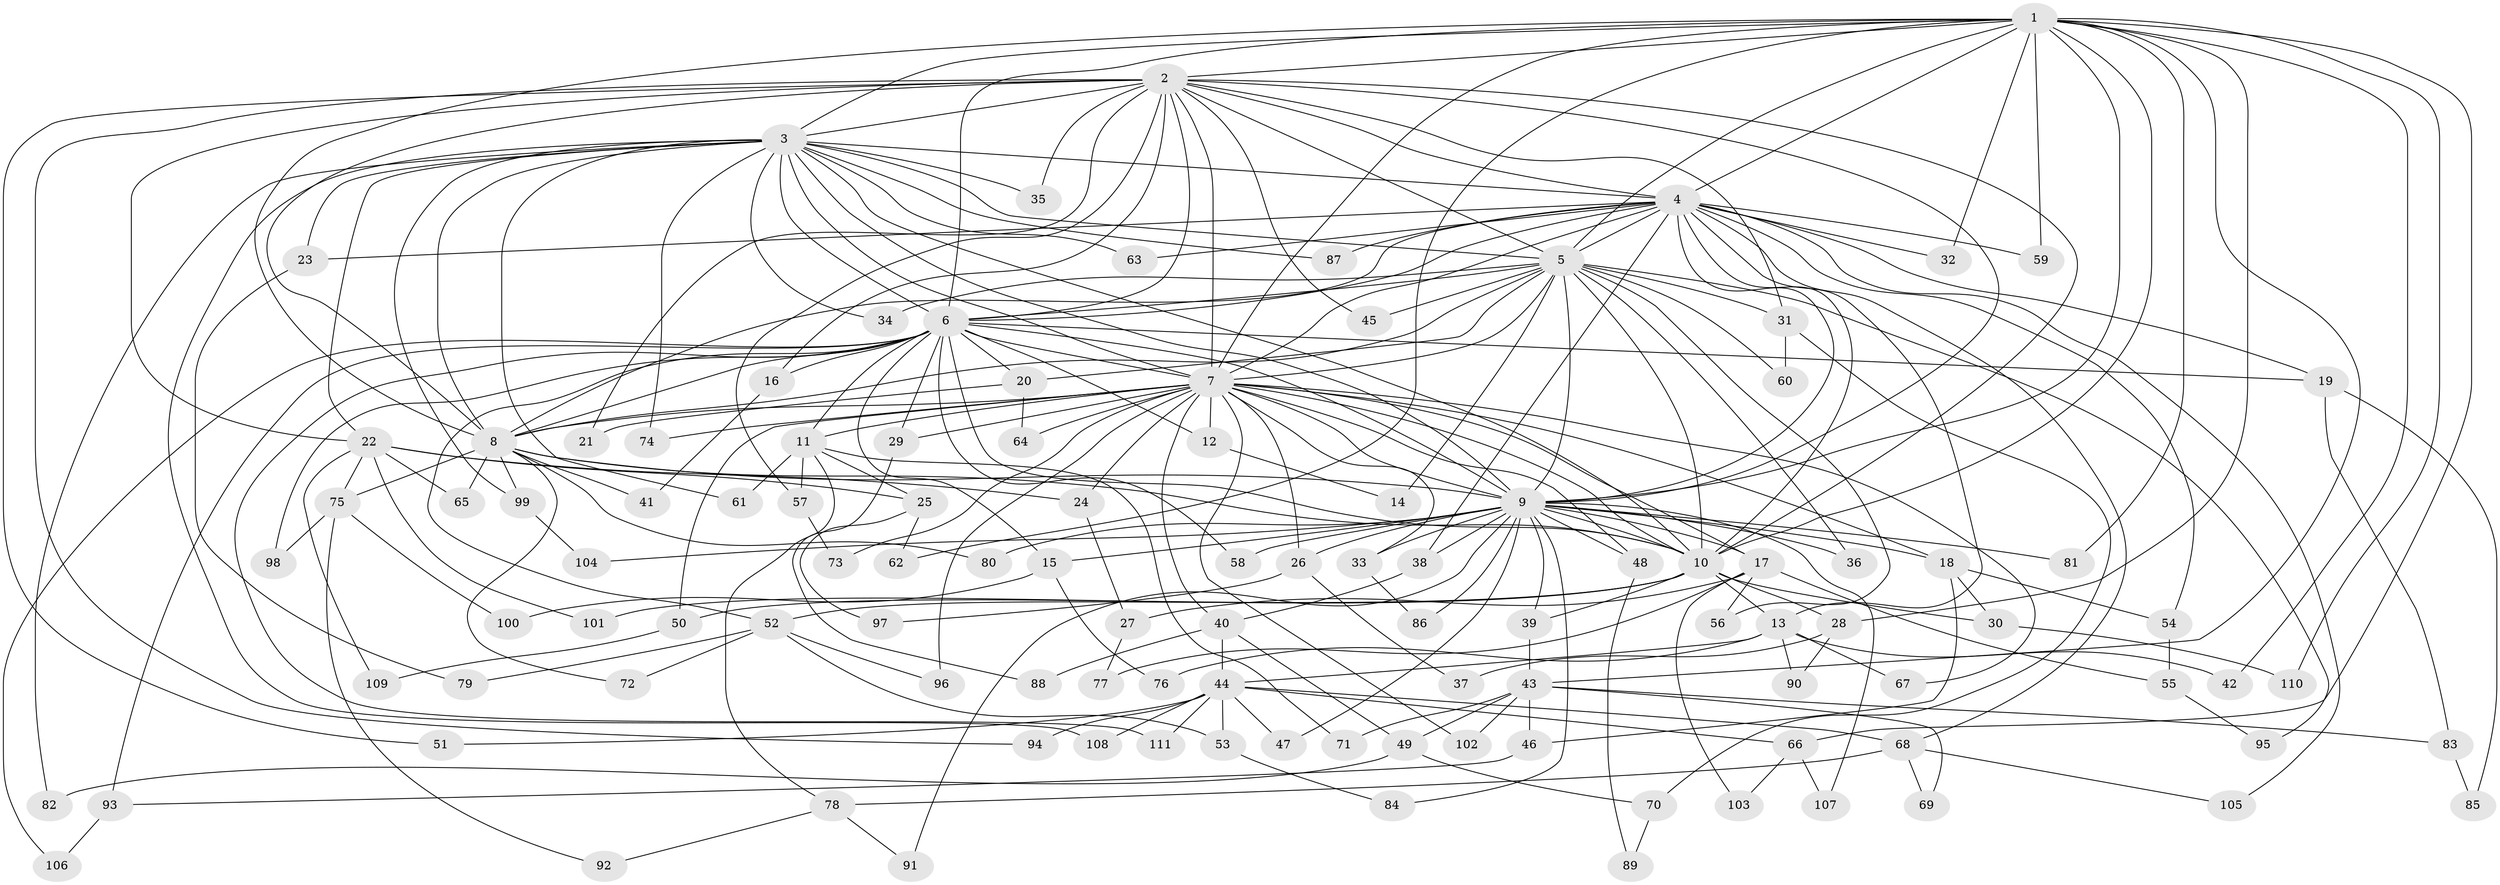 // Generated by graph-tools (version 1.1) at 2025/01/03/09/25 03:01:16]
// undirected, 111 vertices, 247 edges
graph export_dot {
graph [start="1"]
  node [color=gray90,style=filled];
  1;
  2;
  3;
  4;
  5;
  6;
  7;
  8;
  9;
  10;
  11;
  12;
  13;
  14;
  15;
  16;
  17;
  18;
  19;
  20;
  21;
  22;
  23;
  24;
  25;
  26;
  27;
  28;
  29;
  30;
  31;
  32;
  33;
  34;
  35;
  36;
  37;
  38;
  39;
  40;
  41;
  42;
  43;
  44;
  45;
  46;
  47;
  48;
  49;
  50;
  51;
  52;
  53;
  54;
  55;
  56;
  57;
  58;
  59;
  60;
  61;
  62;
  63;
  64;
  65;
  66;
  67;
  68;
  69;
  70;
  71;
  72;
  73;
  74;
  75;
  76;
  77;
  78;
  79;
  80;
  81;
  82;
  83;
  84;
  85;
  86;
  87;
  88;
  89;
  90;
  91;
  92;
  93;
  94;
  95;
  96;
  97;
  98;
  99;
  100;
  101;
  102;
  103;
  104;
  105;
  106;
  107;
  108;
  109;
  110;
  111;
  1 -- 2;
  1 -- 3;
  1 -- 4;
  1 -- 5;
  1 -- 6;
  1 -- 7;
  1 -- 8;
  1 -- 9;
  1 -- 10;
  1 -- 28;
  1 -- 32;
  1 -- 42;
  1 -- 43;
  1 -- 59;
  1 -- 62;
  1 -- 66;
  1 -- 81;
  1 -- 110;
  2 -- 3;
  2 -- 4;
  2 -- 5;
  2 -- 6;
  2 -- 7;
  2 -- 8;
  2 -- 9;
  2 -- 10;
  2 -- 16;
  2 -- 21;
  2 -- 22;
  2 -- 31;
  2 -- 35;
  2 -- 45;
  2 -- 51;
  2 -- 57;
  2 -- 94;
  3 -- 4;
  3 -- 5;
  3 -- 6;
  3 -- 7;
  3 -- 8;
  3 -- 9;
  3 -- 10;
  3 -- 22;
  3 -- 23;
  3 -- 34;
  3 -- 35;
  3 -- 61;
  3 -- 63;
  3 -- 74;
  3 -- 82;
  3 -- 87;
  3 -- 99;
  3 -- 108;
  4 -- 5;
  4 -- 6;
  4 -- 7;
  4 -- 8;
  4 -- 9;
  4 -- 10;
  4 -- 13;
  4 -- 19;
  4 -- 23;
  4 -- 32;
  4 -- 38;
  4 -- 54;
  4 -- 59;
  4 -- 63;
  4 -- 68;
  4 -- 87;
  4 -- 105;
  5 -- 6;
  5 -- 7;
  5 -- 8;
  5 -- 9;
  5 -- 10;
  5 -- 14;
  5 -- 20;
  5 -- 31;
  5 -- 34;
  5 -- 36;
  5 -- 45;
  5 -- 56;
  5 -- 60;
  5 -- 95;
  6 -- 7;
  6 -- 8;
  6 -- 9;
  6 -- 10;
  6 -- 11;
  6 -- 12;
  6 -- 15;
  6 -- 16;
  6 -- 19;
  6 -- 20;
  6 -- 29;
  6 -- 52;
  6 -- 58;
  6 -- 93;
  6 -- 98;
  6 -- 106;
  6 -- 111;
  7 -- 8;
  7 -- 9;
  7 -- 10;
  7 -- 11;
  7 -- 12;
  7 -- 17;
  7 -- 18;
  7 -- 24;
  7 -- 26;
  7 -- 29;
  7 -- 33;
  7 -- 40;
  7 -- 48;
  7 -- 50;
  7 -- 64;
  7 -- 67;
  7 -- 73;
  7 -- 74;
  7 -- 96;
  7 -- 102;
  8 -- 9;
  8 -- 10;
  8 -- 41;
  8 -- 65;
  8 -- 72;
  8 -- 75;
  8 -- 80;
  8 -- 99;
  9 -- 10;
  9 -- 15;
  9 -- 17;
  9 -- 18;
  9 -- 26;
  9 -- 33;
  9 -- 36;
  9 -- 38;
  9 -- 39;
  9 -- 47;
  9 -- 48;
  9 -- 58;
  9 -- 80;
  9 -- 81;
  9 -- 84;
  9 -- 86;
  9 -- 91;
  9 -- 104;
  9 -- 107;
  10 -- 13;
  10 -- 28;
  10 -- 30;
  10 -- 39;
  10 -- 50;
  10 -- 52;
  10 -- 101;
  11 -- 25;
  11 -- 57;
  11 -- 61;
  11 -- 71;
  11 -- 78;
  12 -- 14;
  13 -- 42;
  13 -- 44;
  13 -- 67;
  13 -- 76;
  13 -- 90;
  15 -- 76;
  15 -- 100;
  16 -- 41;
  17 -- 27;
  17 -- 55;
  17 -- 56;
  17 -- 77;
  17 -- 103;
  18 -- 30;
  18 -- 46;
  18 -- 54;
  19 -- 83;
  19 -- 85;
  20 -- 21;
  20 -- 64;
  22 -- 24;
  22 -- 25;
  22 -- 65;
  22 -- 75;
  22 -- 101;
  22 -- 109;
  23 -- 79;
  24 -- 27;
  25 -- 62;
  25 -- 97;
  26 -- 37;
  26 -- 97;
  27 -- 77;
  28 -- 37;
  28 -- 90;
  29 -- 88;
  30 -- 110;
  31 -- 60;
  31 -- 70;
  33 -- 86;
  38 -- 40;
  39 -- 43;
  40 -- 44;
  40 -- 49;
  40 -- 88;
  43 -- 46;
  43 -- 49;
  43 -- 69;
  43 -- 71;
  43 -- 83;
  43 -- 102;
  44 -- 47;
  44 -- 51;
  44 -- 53;
  44 -- 66;
  44 -- 68;
  44 -- 94;
  44 -- 108;
  44 -- 111;
  46 -- 93;
  48 -- 89;
  49 -- 70;
  49 -- 82;
  50 -- 109;
  52 -- 53;
  52 -- 72;
  52 -- 79;
  52 -- 96;
  53 -- 84;
  54 -- 55;
  55 -- 95;
  57 -- 73;
  66 -- 103;
  66 -- 107;
  68 -- 69;
  68 -- 78;
  68 -- 105;
  70 -- 89;
  75 -- 92;
  75 -- 98;
  75 -- 100;
  78 -- 91;
  78 -- 92;
  83 -- 85;
  93 -- 106;
  99 -- 104;
}
